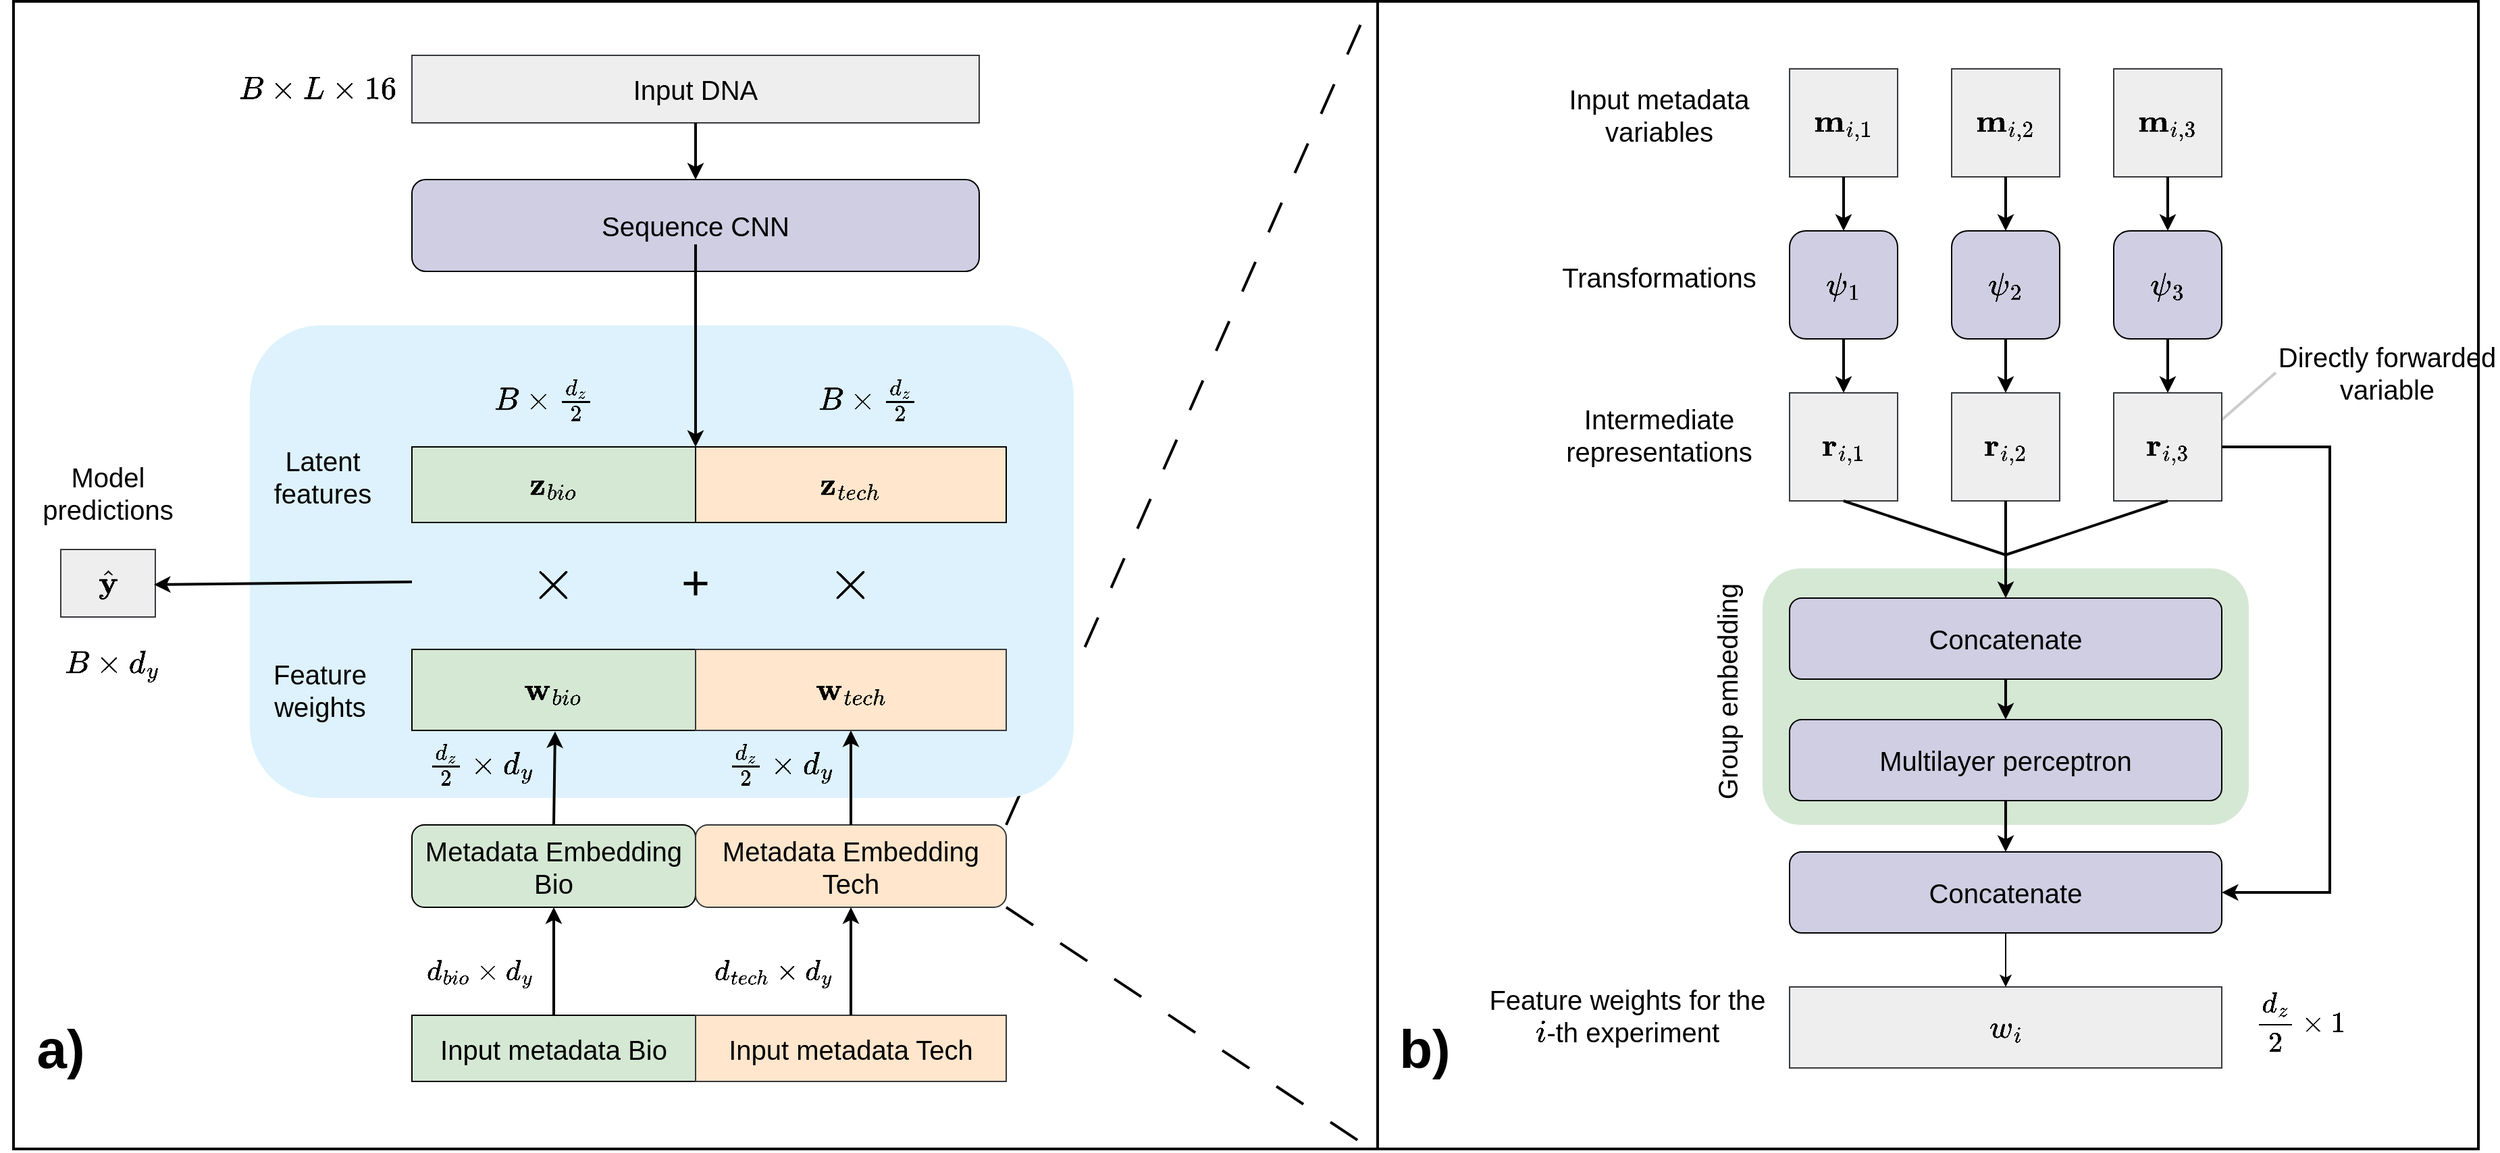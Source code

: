 <mxfile version="26.2.13">
  <diagram name="Page-1" id="71p54Xlk6W4cgMh09R-Z">
    <mxGraphModel dx="2408" dy="1370" grid="1" gridSize="10" guides="1" tooltips="1" connect="1" arrows="1" fold="1" page="1" pageScale="1" pageWidth="850" pageHeight="1100" math="1" shadow="0">
      <root>
        <mxCell id="0" />
        <mxCell id="naz40MDq0d2nhBIz074v-1" value="b)" parent="0" />
        <mxCell id="naz40MDq0d2nhBIz074v-2" value="" style="rounded=1;whiteSpace=wrap;html=1;strokeWidth=2;arcSize=0;strokeColor=default;" vertex="1" parent="naz40MDq0d2nhBIz074v-1">
          <mxGeometry x="1050" y="40" width="820" height="850" as="geometry" />
        </mxCell>
        <mxCell id="naz40MDq0d2nhBIz074v-3" value="" style="endArrow=none;html=1;rounded=0;entryX=0;entryY=0.5;entryDx=0;entryDy=0;strokeWidth=2;strokeColor=#CCCCCC;exitX=1;exitY=0.25;exitDx=0;exitDy=0;" edge="1" parent="naz40MDq0d2nhBIz074v-1" source="naz40MDq0d2nhBIz074v-13" target="naz40MDq0d2nhBIz074v-34">
          <mxGeometry width="50" height="50" relative="1" as="geometry">
            <mxPoint x="1680" y="360" as="sourcePoint" />
            <mxPoint x="1730" y="310" as="targetPoint" />
          </mxGeometry>
        </mxCell>
        <mxCell id="naz40MDq0d2nhBIz074v-4" value="" style="rounded=1;whiteSpace=wrap;html=1;strokeColor=none;fillColor=#d5e8d4;" vertex="1" parent="naz40MDq0d2nhBIz074v-1">
          <mxGeometry x="1340" y="460" width="360" height="190" as="geometry" />
        </mxCell>
        <mxCell id="naz40MDq0d2nhBIz074v-5" value="$$\mathbf{m}_{i,1}$$" style="whiteSpace=wrap;html=1;aspect=fixed;fontSize=20;fillColor=#eeeeee;strokeColor=#36393d;" vertex="1" parent="naz40MDq0d2nhBIz074v-1">
          <mxGeometry x="1360" y="90" width="80" height="80" as="geometry" />
        </mxCell>
        <mxCell id="naz40MDq0d2nhBIz074v-6" value="$$\mathbf{m}_{i,2}$$" style="whiteSpace=wrap;html=1;aspect=fixed;fontSize=20;fillColor=#eeeeee;strokeColor=#36393d;" vertex="1" parent="naz40MDq0d2nhBIz074v-1">
          <mxGeometry x="1480" y="90" width="80" height="80" as="geometry" />
        </mxCell>
        <mxCell id="naz40MDq0d2nhBIz074v-7" value="$$\mathbf{m}_{i,3}$$" style="whiteSpace=wrap;html=1;aspect=fixed;fontSize=20;fillColor=#eeeeee;strokeColor=#36393d;" vertex="1" parent="naz40MDq0d2nhBIz074v-1">
          <mxGeometry x="1600" y="90" width="80" height="80" as="geometry" />
        </mxCell>
        <mxCell id="naz40MDq0d2nhBIz074v-8" value="" style="endArrow=classic;html=1;rounded=0;entryX=0.5;entryY=0;entryDx=0;entryDy=0;exitX=0.5;exitY=1;exitDx=0;exitDy=0;fontSize=20;strokeWidth=2;" edge="1" parent="naz40MDq0d2nhBIz074v-1" source="naz40MDq0d2nhBIz074v-7">
          <mxGeometry width="50" height="50" relative="1" as="geometry">
            <mxPoint x="1560" y="290" as="sourcePoint" />
            <mxPoint x="1640" y="210" as="targetPoint" />
          </mxGeometry>
        </mxCell>
        <mxCell id="naz40MDq0d2nhBIz074v-9" value="" style="endArrow=classic;html=1;rounded=0;exitX=0.5;exitY=1;exitDx=0;exitDy=0;fontSize=20;strokeWidth=2;" edge="1" parent="naz40MDq0d2nhBIz074v-1" source="naz40MDq0d2nhBIz074v-6">
          <mxGeometry width="50" height="50" relative="1" as="geometry">
            <mxPoint x="1560" y="290" as="sourcePoint" />
            <mxPoint x="1520" y="210" as="targetPoint" />
          </mxGeometry>
        </mxCell>
        <mxCell id="naz40MDq0d2nhBIz074v-10" value="" style="endArrow=classic;html=1;rounded=0;entryX=0.5;entryY=0;entryDx=0;entryDy=0;exitX=0.5;exitY=1;exitDx=0;exitDy=0;fontSize=20;strokeWidth=2;" edge="1" parent="naz40MDq0d2nhBIz074v-1" source="naz40MDq0d2nhBIz074v-5">
          <mxGeometry width="50" height="50" relative="1" as="geometry">
            <mxPoint x="1560" y="290" as="sourcePoint" />
            <mxPoint x="1400" y="210" as="targetPoint" />
          </mxGeometry>
        </mxCell>
        <mxCell id="naz40MDq0d2nhBIz074v-11" value="$$\mathbf{r}_{i,1}$$" style="whiteSpace=wrap;html=1;aspect=fixed;fontSize=20;fillColor=#eeeeee;strokeColor=#36393d;" vertex="1" parent="naz40MDq0d2nhBIz074v-1">
          <mxGeometry x="1360" y="330" width="80" height="80" as="geometry" />
        </mxCell>
        <mxCell id="naz40MDq0d2nhBIz074v-12" value="$$\mathbf{r}_{i,2}$$" style="whiteSpace=wrap;html=1;aspect=fixed;fontSize=20;fillColor=#eeeeee;strokeColor=#36393d;" vertex="1" parent="naz40MDq0d2nhBIz074v-1">
          <mxGeometry x="1480" y="330" width="80" height="80" as="geometry" />
        </mxCell>
        <mxCell id="naz40MDq0d2nhBIz074v-13" value="$$\mathbf{r}_{i,3}$$" style="whiteSpace=wrap;html=1;aspect=fixed;fontSize=20;fillColor=#eeeeee;strokeColor=#36393d;" vertex="1" parent="naz40MDq0d2nhBIz074v-1">
          <mxGeometry x="1600" y="330" width="80" height="80" as="geometry" />
        </mxCell>
        <mxCell id="naz40MDq0d2nhBIz074v-14" value="" style="endArrow=classic;html=1;rounded=0;entryX=0.5;entryY=0;entryDx=0;entryDy=0;exitX=0.5;exitY=1;exitDx=0;exitDy=0;fontSize=20;strokeWidth=2;" edge="1" parent="naz40MDq0d2nhBIz074v-1" target="naz40MDq0d2nhBIz074v-11">
          <mxGeometry width="50" height="50" relative="1" as="geometry">
            <mxPoint x="1400" y="290" as="sourcePoint" />
            <mxPoint x="1630" y="230" as="targetPoint" />
          </mxGeometry>
        </mxCell>
        <mxCell id="naz40MDq0d2nhBIz074v-15" value="" style="endArrow=classic;html=1;rounded=0;entryX=0.5;entryY=0;entryDx=0;entryDy=0;exitX=0.5;exitY=1;exitDx=0;exitDy=0;fontSize=20;strokeWidth=2;" edge="1" parent="naz40MDq0d2nhBIz074v-1" target="naz40MDq0d2nhBIz074v-12">
          <mxGeometry width="50" height="50" relative="1" as="geometry">
            <mxPoint x="1520" y="290" as="sourcePoint" />
            <mxPoint x="1410" y="340" as="targetPoint" />
          </mxGeometry>
        </mxCell>
        <mxCell id="naz40MDq0d2nhBIz074v-16" value="" style="endArrow=classic;html=1;rounded=0;entryX=0.5;entryY=0;entryDx=0;entryDy=0;exitX=0.5;exitY=1;exitDx=0;exitDy=0;fontSize=20;strokeWidth=2;" edge="1" parent="naz40MDq0d2nhBIz074v-1" target="naz40MDq0d2nhBIz074v-13">
          <mxGeometry width="50" height="50" relative="1" as="geometry">
            <mxPoint x="1640" y="290" as="sourcePoint" />
            <mxPoint x="1530" y="340" as="targetPoint" />
          </mxGeometry>
        </mxCell>
        <mxCell id="naz40MDq0d2nhBIz074v-17" value="$$\psi_1$$" style="rounded=1;whiteSpace=wrap;html=1;fontSize=20;fillColor=#d0cee2;strokeColor=#000000;" vertex="1" parent="naz40MDq0d2nhBIz074v-1">
          <mxGeometry x="1360" y="210" width="80" height="80" as="geometry" />
        </mxCell>
        <mxCell id="naz40MDq0d2nhBIz074v-18" value="$$\psi_2$$" style="rounded=1;whiteSpace=wrap;html=1;fontSize=20;fillColor=#d0cee2;strokeColor=#000000;" vertex="1" parent="naz40MDq0d2nhBIz074v-1">
          <mxGeometry x="1480" y="210" width="80" height="80" as="geometry" />
        </mxCell>
        <mxCell id="naz40MDq0d2nhBIz074v-19" value="$$\psi_3$$" style="rounded=1;whiteSpace=wrap;html=1;fontSize=20;fillColor=#d0cee2;strokeColor=#000000;" vertex="1" parent="naz40MDq0d2nhBIz074v-1">
          <mxGeometry x="1600" y="210" width="80" height="80" as="geometry" />
        </mxCell>
        <mxCell id="naz40MDq0d2nhBIz074v-20" value="Input metadata variables" style="text;html=1;align=center;verticalAlign=middle;whiteSpace=wrap;rounded=0;fontSize=20;" vertex="1" parent="naz40MDq0d2nhBIz074v-1">
          <mxGeometry x="1181" y="109" width="165" height="30" as="geometry" />
        </mxCell>
        <mxCell id="naz40MDq0d2nhBIz074v-21" value="Transformations" style="text;html=1;align=center;verticalAlign=middle;whiteSpace=wrap;rounded=0;fontSize=20;" vertex="1" parent="naz40MDq0d2nhBIz074v-1">
          <mxGeometry x="1181" y="229" width="165" height="30" as="geometry" />
        </mxCell>
        <mxCell id="naz40MDq0d2nhBIz074v-22" value="Intermediate representations" style="text;html=1;align=center;verticalAlign=middle;whiteSpace=wrap;rounded=0;fontSize=20;" vertex="1" parent="naz40MDq0d2nhBIz074v-1">
          <mxGeometry x="1181" y="346" width="165" height="30" as="geometry" />
        </mxCell>
        <mxCell id="naz40MDq0d2nhBIz074v-23" value="&lt;font style=&quot;font-size: 20px;&quot;&gt;Concatenate&lt;/font&gt;" style="rounded=1;whiteSpace=wrap;html=1;fillColor=#d0cee2;strokeColor=#000000;" vertex="1" parent="naz40MDq0d2nhBIz074v-1">
          <mxGeometry x="1360" y="482" width="320" height="60" as="geometry" />
        </mxCell>
        <mxCell id="naz40MDq0d2nhBIz074v-24" value="&lt;font style=&quot;font-size: 20px;&quot;&gt;Multilayer perceptron&lt;/font&gt;" style="rounded=1;whiteSpace=wrap;html=1;fillColor=#d0cee2;strokeColor=#000000;" vertex="1" parent="naz40MDq0d2nhBIz074v-1">
          <mxGeometry x="1360" y="572" width="320" height="60" as="geometry" />
        </mxCell>
        <mxCell id="naz40MDq0d2nhBIz074v-25" value="" style="endArrow=classic;html=1;rounded=0;entryX=0.5;entryY=0;entryDx=0;entryDy=0;strokeWidth=2;" edge="1" parent="naz40MDq0d2nhBIz074v-1" target="naz40MDq0d2nhBIz074v-23">
          <mxGeometry width="50" height="50" relative="1" as="geometry">
            <mxPoint x="1520" y="450" as="sourcePoint" />
            <mxPoint x="1530" y="410" as="targetPoint" />
          </mxGeometry>
        </mxCell>
        <mxCell id="naz40MDq0d2nhBIz074v-26" value="" style="endArrow=none;html=1;rounded=0;entryX=0.5;entryY=1;entryDx=0;entryDy=0;strokeWidth=2;" edge="1" parent="naz40MDq0d2nhBIz074v-1" target="naz40MDq0d2nhBIz074v-13">
          <mxGeometry width="50" height="50" relative="1" as="geometry">
            <mxPoint x="1520" y="450" as="sourcePoint" />
            <mxPoint x="1630" y="380" as="targetPoint" />
          </mxGeometry>
        </mxCell>
        <mxCell id="naz40MDq0d2nhBIz074v-27" value="" style="endArrow=none;html=1;rounded=0;entryX=0.5;entryY=1;entryDx=0;entryDy=0;strokeWidth=2;" edge="1" parent="naz40MDq0d2nhBIz074v-1" target="naz40MDq0d2nhBIz074v-11">
          <mxGeometry width="50" height="50" relative="1" as="geometry">
            <mxPoint x="1520" y="450" as="sourcePoint" />
            <mxPoint x="1650" y="420" as="targetPoint" />
          </mxGeometry>
        </mxCell>
        <mxCell id="naz40MDq0d2nhBIz074v-28" value="" style="endArrow=none;html=1;rounded=0;exitX=0.5;exitY=1;exitDx=0;exitDy=0;strokeWidth=2;" edge="1" parent="naz40MDq0d2nhBIz074v-1" source="naz40MDq0d2nhBIz074v-12">
          <mxGeometry width="50" height="50" relative="1" as="geometry">
            <mxPoint x="1530" y="460" as="sourcePoint" />
            <mxPoint x="1520" y="450" as="targetPoint" />
          </mxGeometry>
        </mxCell>
        <mxCell id="naz40MDq0d2nhBIz074v-29" value="" style="endArrow=classic;html=1;rounded=0;exitX=1;exitY=0.5;exitDx=0;exitDy=0;entryX=1;entryY=0.5;entryDx=0;entryDy=0;strokeWidth=2;" edge="1" parent="naz40MDq0d2nhBIz074v-1" source="naz40MDq0d2nhBIz074v-13" target="naz40MDq0d2nhBIz074v-30">
          <mxGeometry width="50" height="50" relative="1" as="geometry">
            <mxPoint x="1680" y="390" as="sourcePoint" />
            <mxPoint x="1760" y="760" as="targetPoint" />
            <Array as="points">
              <mxPoint x="1760" y="370" />
              <mxPoint x="1760" y="700" />
            </Array>
          </mxGeometry>
        </mxCell>
        <mxCell id="naz40MDq0d2nhBIz074v-30" value="&lt;font style=&quot;font-size: 20px;&quot;&gt;Concatenate&lt;/font&gt;" style="rounded=1;whiteSpace=wrap;html=1;fillColor=#d0cee2;strokeColor=#000000;" vertex="1" parent="naz40MDq0d2nhBIz074v-1">
          <mxGeometry x="1360" y="670" width="320" height="60" as="geometry" />
        </mxCell>
        <mxCell id="naz40MDq0d2nhBIz074v-31" value="Group embedding" style="text;html=1;align=center;verticalAlign=middle;whiteSpace=wrap;rounded=0;fontSize=20;rotation=-90;" vertex="1" parent="naz40MDq0d2nhBIz074v-1">
          <mxGeometry x="1231" y="536" width="165" height="30" as="geometry" />
        </mxCell>
        <mxCell id="naz40MDq0d2nhBIz074v-32" value="" style="endArrow=classic;html=1;rounded=0;entryX=0.5;entryY=0;entryDx=0;entryDy=0;exitX=0.5;exitY=1;exitDx=0;exitDy=0;strokeWidth=2;" edge="1" parent="naz40MDq0d2nhBIz074v-1" source="naz40MDq0d2nhBIz074v-23" target="naz40MDq0d2nhBIz074v-24">
          <mxGeometry width="50" height="50" relative="1" as="geometry">
            <mxPoint x="1520" y="540" as="sourcePoint" />
            <mxPoint x="1550" y="370" as="targetPoint" />
          </mxGeometry>
        </mxCell>
        <mxCell id="naz40MDq0d2nhBIz074v-33" value="" style="endArrow=classic;html=1;rounded=0;entryX=0.5;entryY=0;entryDx=0;entryDy=0;exitX=0.5;exitY=1;exitDx=0;exitDy=0;strokeWidth=2;" edge="1" parent="naz40MDq0d2nhBIz074v-1" source="naz40MDq0d2nhBIz074v-24" target="naz40MDq0d2nhBIz074v-30">
          <mxGeometry width="50" height="50" relative="1" as="geometry">
            <mxPoint x="1530" y="552" as="sourcePoint" />
            <mxPoint x="1530" y="582" as="targetPoint" />
          </mxGeometry>
        </mxCell>
        <mxCell id="naz40MDq0d2nhBIz074v-34" value="Directly forwarded variable" style="text;html=1;align=center;verticalAlign=middle;whiteSpace=wrap;rounded=0;fontSize=20;" vertex="1" parent="naz40MDq0d2nhBIz074v-1">
          <mxGeometry x="1720" y="300" width="165" height="30" as="geometry" />
        </mxCell>
        <mxCell id="naz40MDq0d2nhBIz074v-35" value="&lt;font style=&quot;font-size: 20px;&quot;&gt;$$ w_i$$&lt;/font&gt;" style="rounded=0;whiteSpace=wrap;html=1;fillColor=#eeeeee;strokeColor=#36393d;" vertex="1" parent="naz40MDq0d2nhBIz074v-1">
          <mxGeometry x="1360" y="770" width="320" height="60" as="geometry" />
        </mxCell>
        <mxCell id="naz40MDq0d2nhBIz074v-36" value="" style="endArrow=classic;html=1;rounded=0;entryX=0.5;entryY=0;entryDx=0;entryDy=0;exitX=0.5;exitY=1;exitDx=0;exitDy=0;" edge="1" parent="naz40MDq0d2nhBIz074v-1" source="naz40MDq0d2nhBIz074v-30" target="naz40MDq0d2nhBIz074v-35">
          <mxGeometry width="50" height="50" relative="1" as="geometry">
            <mxPoint x="1600" y="790" as="sourcePoint" />
            <mxPoint x="1650" y="740" as="targetPoint" />
          </mxGeometry>
        </mxCell>
        <mxCell id="naz40MDq0d2nhBIz074v-37" value="Feature weights for the \(i\)-th&amp;nbsp;experiment" style="text;html=1;align=center;verticalAlign=middle;whiteSpace=wrap;rounded=0;fontSize=20;" vertex="1" parent="naz40MDq0d2nhBIz074v-1">
          <mxGeometry x="1130" y="776" width="220" height="30" as="geometry" />
        </mxCell>
        <mxCell id="naz40MDq0d2nhBIz074v-74" value="$$\frac{d_z}{2} \times 1 $$" style="text;html=1;align=center;verticalAlign=middle;whiteSpace=wrap;rounded=0;fontSize=18;" vertex="1" parent="naz40MDq0d2nhBIz074v-1">
          <mxGeometry x="1713" y="781" width="50" height="30" as="geometry" />
        </mxCell>
        <mxCell id="naz40MDq0d2nhBIz074v-76" value="&lt;b&gt;&lt;font style=&quot;font-size: 40px;&quot;&gt;b)&lt;/font&gt;&lt;/b&gt;" style="text;html=1;align=center;verticalAlign=middle;whiteSpace=wrap;rounded=0;" vertex="1" parent="naz40MDq0d2nhBIz074v-1">
          <mxGeometry x="1060" y="800" width="60" height="30" as="geometry" />
        </mxCell>
        <mxCell id="naz40MDq0d2nhBIz074v-38" value="a)" parent="0" />
        <mxCell id="naz40MDq0d2nhBIz074v-39" value="" style="rounded=1;whiteSpace=wrap;html=1;arcSize=0;fontSize=14;strokeWidth=2;strokeColor=default;" vertex="1" parent="naz40MDq0d2nhBIz074v-38">
          <mxGeometry x="45" y="40" width="1010" height="850" as="geometry" />
        </mxCell>
        <mxCell id="naz40MDq0d2nhBIz074v-86" value="" style="endArrow=none;html=1;rounded=0;exitX=1;exitY=0;exitDx=0;exitDy=0;entryX=0;entryY=0;entryDx=0;entryDy=0;dashed=1;dashPattern=12 12;strokeWidth=2;" edge="1" parent="naz40MDq0d2nhBIz074v-38" source="naz40MDq0d2nhBIz074v-45" target="naz40MDq0d2nhBIz074v-2">
          <mxGeometry width="50" height="50" relative="1" as="geometry">
            <mxPoint x="880" y="720" as="sourcePoint" />
            <mxPoint x="930" y="670" as="targetPoint" />
          </mxGeometry>
        </mxCell>
        <mxCell id="naz40MDq0d2nhBIz074v-41" value="" style="rounded=1;whiteSpace=wrap;html=1;fillColor=#DDF2FC;strokeColor=none;fontSize=20;" vertex="1" parent="naz40MDq0d2nhBIz074v-38">
          <mxGeometry x="220" y="280" width="610" height="350" as="geometry" />
        </mxCell>
        <mxCell id="naz40MDq0d2nhBIz074v-42" value="Sequence CNN" style="rounded=1;whiteSpace=wrap;html=1;fillColor=#d0cee2;strokeColor=#000000;fontSize=20;" vertex="1" parent="naz40MDq0d2nhBIz074v-38">
          <mxGeometry x="340" y="172" width="420" height="68" as="geometry" />
        </mxCell>
        <mxCell id="naz40MDq0d2nhBIz074v-43" value="Input DNA" style="rounded=0;whiteSpace=wrap;html=1;fillColor=#eeeeee;strokeColor=#36393d;fontSize=20;" vertex="1" parent="naz40MDq0d2nhBIz074v-38">
          <mxGeometry x="340" y="80" width="420" height="50" as="geometry" />
        </mxCell>
        <mxCell id="naz40MDq0d2nhBIz074v-44" value="Metadata Embedding &lt;br&gt;Bio" style="rounded=1;whiteSpace=wrap;html=1;fillColor=#D5E8D4;fontSize=20;" vertex="1" parent="naz40MDq0d2nhBIz074v-38">
          <mxGeometry x="340" y="650" width="210" height="61" as="geometry" />
        </mxCell>
        <mxCell id="naz40MDq0d2nhBIz074v-45" value="Metadata Embedding Tech" style="rounded=1;whiteSpace=wrap;html=1;fillColor=#FFE6CC;strokeColor=#36393d;fontSize=20;strokeWidth=1;" vertex="1" parent="naz40MDq0d2nhBIz074v-38">
          <mxGeometry x="550" y="650" width="230" height="61" as="geometry" />
        </mxCell>
        <mxCell id="naz40MDq0d2nhBIz074v-46" value="Input metadata Bio" style="rounded=0;whiteSpace=wrap;html=1;fillColor=#D5E8D4;fontSize=20;" vertex="1" parent="naz40MDq0d2nhBIz074v-38">
          <mxGeometry x="340" y="791" width="210" height="49" as="geometry" />
        </mxCell>
        <mxCell id="naz40MDq0d2nhBIz074v-47" value="Input metadata Tech" style="rounded=0;whiteSpace=wrap;html=1;fillColor=#FFE6CC;strokeColor=#36393d;fontSize=20;" vertex="1" parent="naz40MDq0d2nhBIz074v-38">
          <mxGeometry x="550" y="791" width="230" height="49" as="geometry" />
        </mxCell>
        <mxCell id="naz40MDq0d2nhBIz074v-48" value="$$ \mathbf{z}_{bio} $$" style="rounded=0;whiteSpace=wrap;html=1;fillColor=#d5e8d4;strokeColor=#000000;fontSize=20;" vertex="1" parent="naz40MDq0d2nhBIz074v-38">
          <mxGeometry x="340" y="370" width="210" height="56" as="geometry" />
        </mxCell>
        <mxCell id="naz40MDq0d2nhBIz074v-49" value="$$ \mathbf{z}_{tech} $$" style="rounded=0;whiteSpace=wrap;html=1;fillColor=#FFE6CC;strokeColor=#000000;fontSize=20;" vertex="1" parent="naz40MDq0d2nhBIz074v-38">
          <mxGeometry x="550" y="370" width="230" height="56" as="geometry" />
        </mxCell>
        <mxCell id="naz40MDq0d2nhBIz074v-50" value="$$ \mathbf{w}_{bio} $$" style="rounded=0;whiteSpace=wrap;html=1;fillColor=#d5e8d4;strokeColor=#000000;fontSize=20;" vertex="1" parent="naz40MDq0d2nhBIz074v-38">
          <mxGeometry x="340" y="520" width="210" height="60" as="geometry" />
        </mxCell>
        <mxCell id="naz40MDq0d2nhBIz074v-51" value="$$ \mathbf{w}_{tech} $$" style="rounded=0;whiteSpace=wrap;html=1;fillColor=#FFE6CC;strokeColor=#36393d;fontSize=20;" vertex="1" parent="naz40MDq0d2nhBIz074v-38">
          <mxGeometry x="550" y="520" width="230" height="60" as="geometry" />
        </mxCell>
        <mxCell id="naz40MDq0d2nhBIz074v-52" value="Latent features" style="text;html=1;align=center;verticalAlign=middle;whiteSpace=wrap;rounded=0;fontSize=20;" vertex="1" parent="naz40MDq0d2nhBIz074v-38">
          <mxGeometry x="218" y="377" width="112" height="30" as="geometry" />
        </mxCell>
        <mxCell id="naz40MDq0d2nhBIz074v-53" value="&amp;nbsp;\( B \times \frac{d_z}{2} \)" style="text;html=1;align=center;verticalAlign=middle;whiteSpace=wrap;rounded=0;fontSize=20;" vertex="1" parent="naz40MDq0d2nhBIz074v-38">
          <mxGeometry x="395" y="320" width="80" height="30" as="geometry" />
        </mxCell>
        <mxCell id="naz40MDq0d2nhBIz074v-54" value="&amp;nbsp;\( B \times \frac{d_z}{2} \)" style="text;html=1;align=center;verticalAlign=middle;whiteSpace=wrap;rounded=0;fontSize=20;" vertex="1" parent="naz40MDq0d2nhBIz074v-38">
          <mxGeometry x="635" y="320" width="80" height="30" as="geometry" />
        </mxCell>
        <mxCell id="naz40MDq0d2nhBIz074v-55" value="&amp;nbsp;\( \frac{d_z}{2} \times d_y \)" style="text;html=1;align=center;verticalAlign=middle;whiteSpace=wrap;rounded=0;fontSize=20;" vertex="1" parent="naz40MDq0d2nhBIz074v-38">
          <mxGeometry x="585" y="590" width="50" height="30" as="geometry" />
        </mxCell>
        <mxCell id="naz40MDq0d2nhBIz074v-56" value="&amp;nbsp;\( \frac{d_z}{2} \times d_y \)" style="text;html=1;align=center;verticalAlign=middle;whiteSpace=wrap;rounded=0;fontSize=20;" vertex="1" parent="naz40MDq0d2nhBIz074v-38">
          <mxGeometry x="363.13" y="590" width="50" height="30" as="geometry" />
        </mxCell>
        <mxCell id="naz40MDq0d2nhBIz074v-57" value="Feature weights" style="text;html=1;align=center;verticalAlign=middle;whiteSpace=wrap;rounded=0;fontSize=20;" vertex="1" parent="naz40MDq0d2nhBIz074v-38">
          <mxGeometry x="212" y="535" width="120" height="30" as="geometry" />
        </mxCell>
        <mxCell id="naz40MDq0d2nhBIz074v-58" value="$$\times$$" style="text;html=1;align=center;verticalAlign=middle;whiteSpace=wrap;rounded=0;fontSize=36;" vertex="1" parent="naz40MDq0d2nhBIz074v-38">
          <mxGeometry x="415" y="455" width="60" height="30" as="geometry" />
        </mxCell>
        <mxCell id="naz40MDq0d2nhBIz074v-59" value="$$\times$$" style="text;html=1;align=center;verticalAlign=middle;whiteSpace=wrap;rounded=0;fontSize=36;" vertex="1" parent="naz40MDq0d2nhBIz074v-38">
          <mxGeometry x="635" y="455" width="60" height="30" as="geometry" />
        </mxCell>
        <mxCell id="naz40MDq0d2nhBIz074v-60" value="" style="endArrow=classic;html=1;rounded=0;entryX=0.6;entryY=1.027;entryDx=0;entryDy=0;entryPerimeter=0;fontSize=20;strokeWidth=2;exitX=0.5;exitY=0;exitDx=0;exitDy=0;" edge="1" parent="naz40MDq0d2nhBIz074v-38" source="naz40MDq0d2nhBIz074v-44">
          <mxGeometry width="50" height="50" relative="1" as="geometry">
            <mxPoint x="446" y="630" as="sourcePoint" />
            <mxPoint x="446" y="580.81" as="targetPoint" />
          </mxGeometry>
        </mxCell>
        <mxCell id="naz40MDq0d2nhBIz074v-61" value="" style="endArrow=classic;html=1;rounded=0;entryX=0.5;entryY=1;entryDx=0;entryDy=0;exitX=0.5;exitY=0;exitDx=0;exitDy=0;fontSize=20;strokeWidth=2;" edge="1" parent="naz40MDq0d2nhBIz074v-38" source="naz40MDq0d2nhBIz074v-45" target="naz40MDq0d2nhBIz074v-51">
          <mxGeometry width="50" height="50" relative="1" as="geometry">
            <mxPoint x="665" y="630" as="sourcePoint" />
            <mxPoint x="660.3" y="579.67" as="targetPoint" />
          </mxGeometry>
        </mxCell>
        <mxCell id="naz40MDq0d2nhBIz074v-62" value="&amp;nbsp;\( B \times L \times 16 \)" style="text;html=1;align=center;verticalAlign=middle;whiteSpace=wrap;rounded=0;fontSize=20;" vertex="1" parent="naz40MDq0d2nhBIz074v-38">
          <mxGeometry x="228" y="90" width="80" height="30" as="geometry" />
        </mxCell>
        <mxCell id="naz40MDq0d2nhBIz074v-63" value="&amp;nbsp;\( d_{bio} \times d_y \)" style="text;html=1;align=center;verticalAlign=middle;whiteSpace=wrap;rounded=0;fontSize=18;" vertex="1" parent="naz40MDq0d2nhBIz074v-38">
          <mxGeometry x="363.13" y="745" width="50" height="30" as="geometry" />
        </mxCell>
        <mxCell id="naz40MDq0d2nhBIz074v-64" value="&amp;nbsp;\( d_{tech} \times d_y \)" style="text;html=1;align=center;verticalAlign=middle;whiteSpace=wrap;rounded=0;fontSize=18;" vertex="1" parent="naz40MDq0d2nhBIz074v-38">
          <mxGeometry x="580" y="745" width="50" height="30" as="geometry" />
        </mxCell>
        <mxCell id="naz40MDq0d2nhBIz074v-65" value="" style="endArrow=classic;html=1;rounded=0;entryX=1;entryY=0;entryDx=0;entryDy=0;exitX=0.5;exitY=1;exitDx=0;exitDy=0;fontSize=20;strokeWidth=2;" edge="1" parent="naz40MDq0d2nhBIz074v-38" target="naz40MDq0d2nhBIz074v-48">
          <mxGeometry width="50" height="50" relative="1" as="geometry">
            <mxPoint x="550" y="220" as="sourcePoint" />
            <mxPoint x="660" y="180" as="targetPoint" />
          </mxGeometry>
        </mxCell>
        <mxCell id="naz40MDq0d2nhBIz074v-66" value="$$\hat{\mathbf{y}} $$" style="rounded=0;whiteSpace=wrap;html=1;fillColor=#eeeeee;strokeColor=#36393d;fontSize=20;" vertex="1" parent="naz40MDq0d2nhBIz074v-38">
          <mxGeometry x="80" y="446" width="70" height="50" as="geometry" />
        </mxCell>
        <mxCell id="naz40MDq0d2nhBIz074v-67" value="+" style="text;html=1;align=center;verticalAlign=middle;whiteSpace=wrap;rounded=0;fontSize=36;" vertex="1" parent="naz40MDq0d2nhBIz074v-38">
          <mxGeometry x="520" y="455" width="60" height="30" as="geometry" />
        </mxCell>
        <mxCell id="naz40MDq0d2nhBIz074v-68" value="&amp;nbsp;\( B \times d_y \)" style="text;html=1;align=center;verticalAlign=middle;whiteSpace=wrap;rounded=0;fontSize=20;" vertex="1" parent="naz40MDq0d2nhBIz074v-38">
          <mxGeometry x="75" y="516" width="80" height="30" as="geometry" />
        </mxCell>
        <mxCell id="naz40MDq0d2nhBIz074v-69" value="Model predictions" style="text;html=1;align=center;verticalAlign=middle;whiteSpace=wrap;rounded=0;fontSize=20;" vertex="1" parent="naz40MDq0d2nhBIz074v-38">
          <mxGeometry x="40" y="389" width="150" height="30" as="geometry" />
        </mxCell>
        <mxCell id="naz40MDq0d2nhBIz074v-70" value="" style="endArrow=classic;html=1;rounded=0;entryX=0.5;entryY=1;entryDx=0;entryDy=0;exitX=0.5;exitY=0;exitDx=0;exitDy=0;fontSize=14;strokeWidth=2;" edge="1" parent="naz40MDq0d2nhBIz074v-38" source="naz40MDq0d2nhBIz074v-46" target="naz40MDq0d2nhBIz074v-44">
          <mxGeometry width="50" height="50" relative="1" as="geometry">
            <mxPoint x="527" y="668" as="sourcePoint" />
            <mxPoint x="445" y="731" as="targetPoint" />
          </mxGeometry>
        </mxCell>
        <mxCell id="naz40MDq0d2nhBIz074v-71" value="" style="endArrow=classic;html=1;rounded=0;entryX=0.5;entryY=1;entryDx=0;entryDy=0;exitX=0.5;exitY=0;exitDx=0;exitDy=0;fontSize=14;strokeWidth=2;" edge="1" parent="naz40MDq0d2nhBIz074v-38" source="naz40MDq0d2nhBIz074v-47" target="naz40MDq0d2nhBIz074v-45">
          <mxGeometry width="50" height="50" relative="1" as="geometry">
            <mxPoint x="527" y="668" as="sourcePoint" />
            <mxPoint x="665" y="731" as="targetPoint" />
          </mxGeometry>
        </mxCell>
        <mxCell id="naz40MDq0d2nhBIz074v-72" value="" style="endArrow=classic;html=1;rounded=0;entryX=0.5;entryY=0;entryDx=0;entryDy=0;exitX=0.5;exitY=1;exitDx=0;exitDy=0;fontSize=20;strokeWidth=2;" edge="1" parent="naz40MDq0d2nhBIz074v-38" source="naz40MDq0d2nhBIz074v-43" target="naz40MDq0d2nhBIz074v-42">
          <mxGeometry width="50" height="50" relative="1" as="geometry">
            <mxPoint x="398" y="284" as="sourcePoint" />
            <mxPoint x="540" y="125" as="targetPoint" />
          </mxGeometry>
        </mxCell>
        <mxCell id="naz40MDq0d2nhBIz074v-73" value="" style="endArrow=classic;html=1;rounded=0;strokeWidth=2;" edge="1" parent="naz40MDq0d2nhBIz074v-38">
          <mxGeometry width="50" height="50" relative="1" as="geometry">
            <mxPoint x="340" y="470" as="sourcePoint" />
            <mxPoint x="149" y="472" as="targetPoint" />
          </mxGeometry>
        </mxCell>
        <mxCell id="naz40MDq0d2nhBIz074v-75" value="&lt;b&gt;&lt;font style=&quot;font-size: 40px;&quot;&gt;a)&lt;/font&gt;&lt;/b&gt;" style="text;html=1;align=center;verticalAlign=middle;whiteSpace=wrap;rounded=0;" vertex="1" parent="naz40MDq0d2nhBIz074v-38">
          <mxGeometry x="50" y="800" width="60" height="30" as="geometry" />
        </mxCell>
        <mxCell id="naz40MDq0d2nhBIz074v-87" value="" style="endArrow=none;html=1;rounded=0;exitX=1;exitY=1;exitDx=0;exitDy=0;entryX=0;entryY=1;entryDx=0;entryDy=0;dashed=1;dashPattern=12 12;strokeWidth=2;" edge="1" parent="naz40MDq0d2nhBIz074v-38" source="naz40MDq0d2nhBIz074v-45" target="naz40MDq0d2nhBIz074v-2">
          <mxGeometry width="50" height="50" relative="1" as="geometry">
            <mxPoint x="880" y="720" as="sourcePoint" />
            <mxPoint x="930" y="670" as="targetPoint" />
          </mxGeometry>
        </mxCell>
      </root>
    </mxGraphModel>
  </diagram>
</mxfile>
